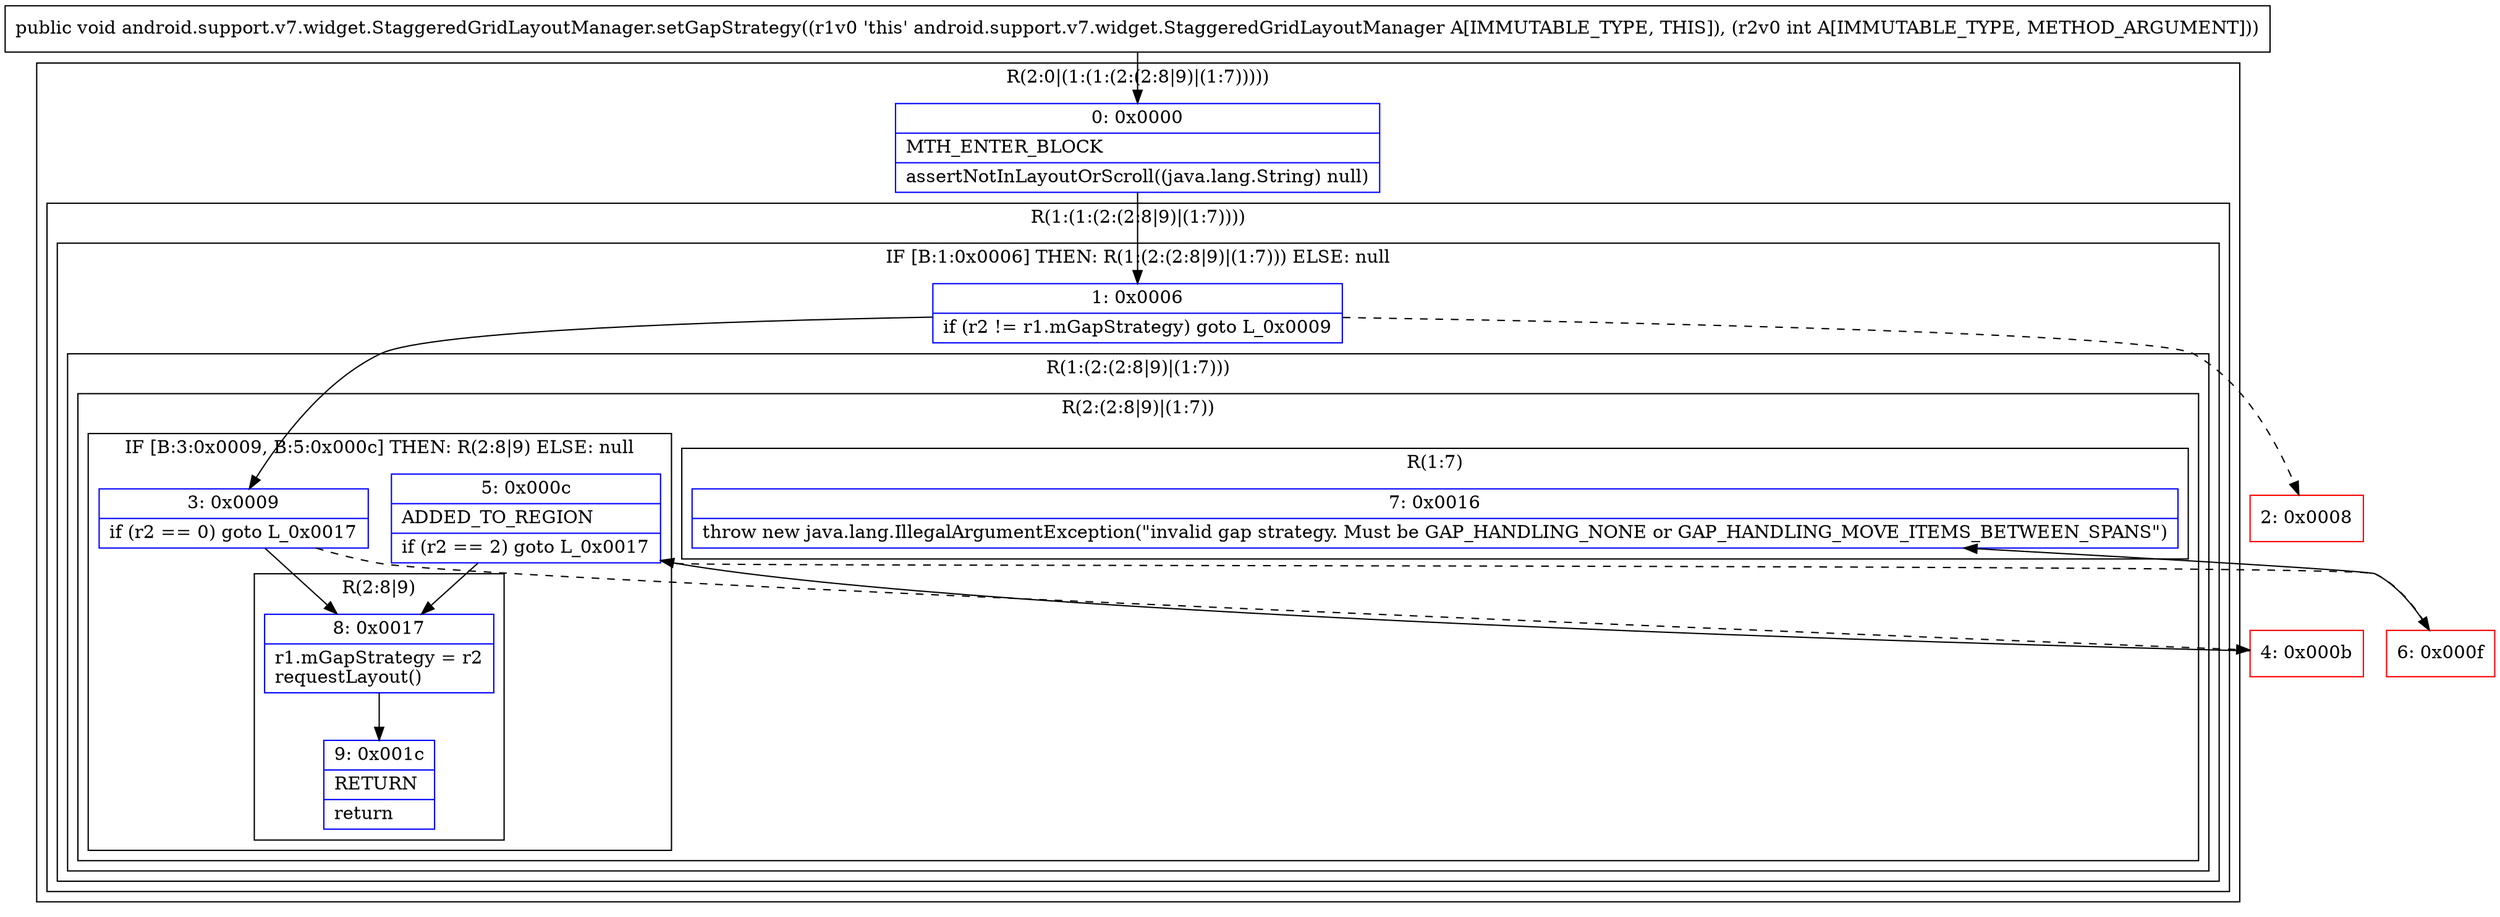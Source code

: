 digraph "CFG forandroid.support.v7.widget.StaggeredGridLayoutManager.setGapStrategy(I)V" {
subgraph cluster_Region_1940180995 {
label = "R(2:0|(1:(1:(2:(2:8|9)|(1:7)))))";
node [shape=record,color=blue];
Node_0 [shape=record,label="{0\:\ 0x0000|MTH_ENTER_BLOCK\l|assertNotInLayoutOrScroll((java.lang.String) null)\l}"];
subgraph cluster_Region_1491732345 {
label = "R(1:(1:(2:(2:8|9)|(1:7))))";
node [shape=record,color=blue];
subgraph cluster_IfRegion_537632985 {
label = "IF [B:1:0x0006] THEN: R(1:(2:(2:8|9)|(1:7))) ELSE: null";
node [shape=record,color=blue];
Node_1 [shape=record,label="{1\:\ 0x0006|if (r2 != r1.mGapStrategy) goto L_0x0009\l}"];
subgraph cluster_Region_1410559437 {
label = "R(1:(2:(2:8|9)|(1:7)))";
node [shape=record,color=blue];
subgraph cluster_Region_23239556 {
label = "R(2:(2:8|9)|(1:7))";
node [shape=record,color=blue];
subgraph cluster_IfRegion_163288350 {
label = "IF [B:3:0x0009, B:5:0x000c] THEN: R(2:8|9) ELSE: null";
node [shape=record,color=blue];
Node_3 [shape=record,label="{3\:\ 0x0009|if (r2 == 0) goto L_0x0017\l}"];
Node_5 [shape=record,label="{5\:\ 0x000c|ADDED_TO_REGION\l|if (r2 == 2) goto L_0x0017\l}"];
subgraph cluster_Region_1959518616 {
label = "R(2:8|9)";
node [shape=record,color=blue];
Node_8 [shape=record,label="{8\:\ 0x0017|r1.mGapStrategy = r2\lrequestLayout()\l}"];
Node_9 [shape=record,label="{9\:\ 0x001c|RETURN\l|return\l}"];
}
}
subgraph cluster_Region_1006208969 {
label = "R(1:7)";
node [shape=record,color=blue];
Node_7 [shape=record,label="{7\:\ 0x0016|throw new java.lang.IllegalArgumentException(\"invalid gap strategy. Must be GAP_HANDLING_NONE or GAP_HANDLING_MOVE_ITEMS_BETWEEN_SPANS\")\l}"];
}
}
}
}
}
}
Node_2 [shape=record,color=red,label="{2\:\ 0x0008}"];
Node_4 [shape=record,color=red,label="{4\:\ 0x000b}"];
Node_6 [shape=record,color=red,label="{6\:\ 0x000f}"];
MethodNode[shape=record,label="{public void android.support.v7.widget.StaggeredGridLayoutManager.setGapStrategy((r1v0 'this' android.support.v7.widget.StaggeredGridLayoutManager A[IMMUTABLE_TYPE, THIS]), (r2v0 int A[IMMUTABLE_TYPE, METHOD_ARGUMENT])) }"];
MethodNode -> Node_0;
Node_0 -> Node_1;
Node_1 -> Node_2[style=dashed];
Node_1 -> Node_3;
Node_3 -> Node_4[style=dashed];
Node_3 -> Node_8;
Node_5 -> Node_6[style=dashed];
Node_5 -> Node_8;
Node_8 -> Node_9;
Node_4 -> Node_5;
Node_6 -> Node_7;
}

